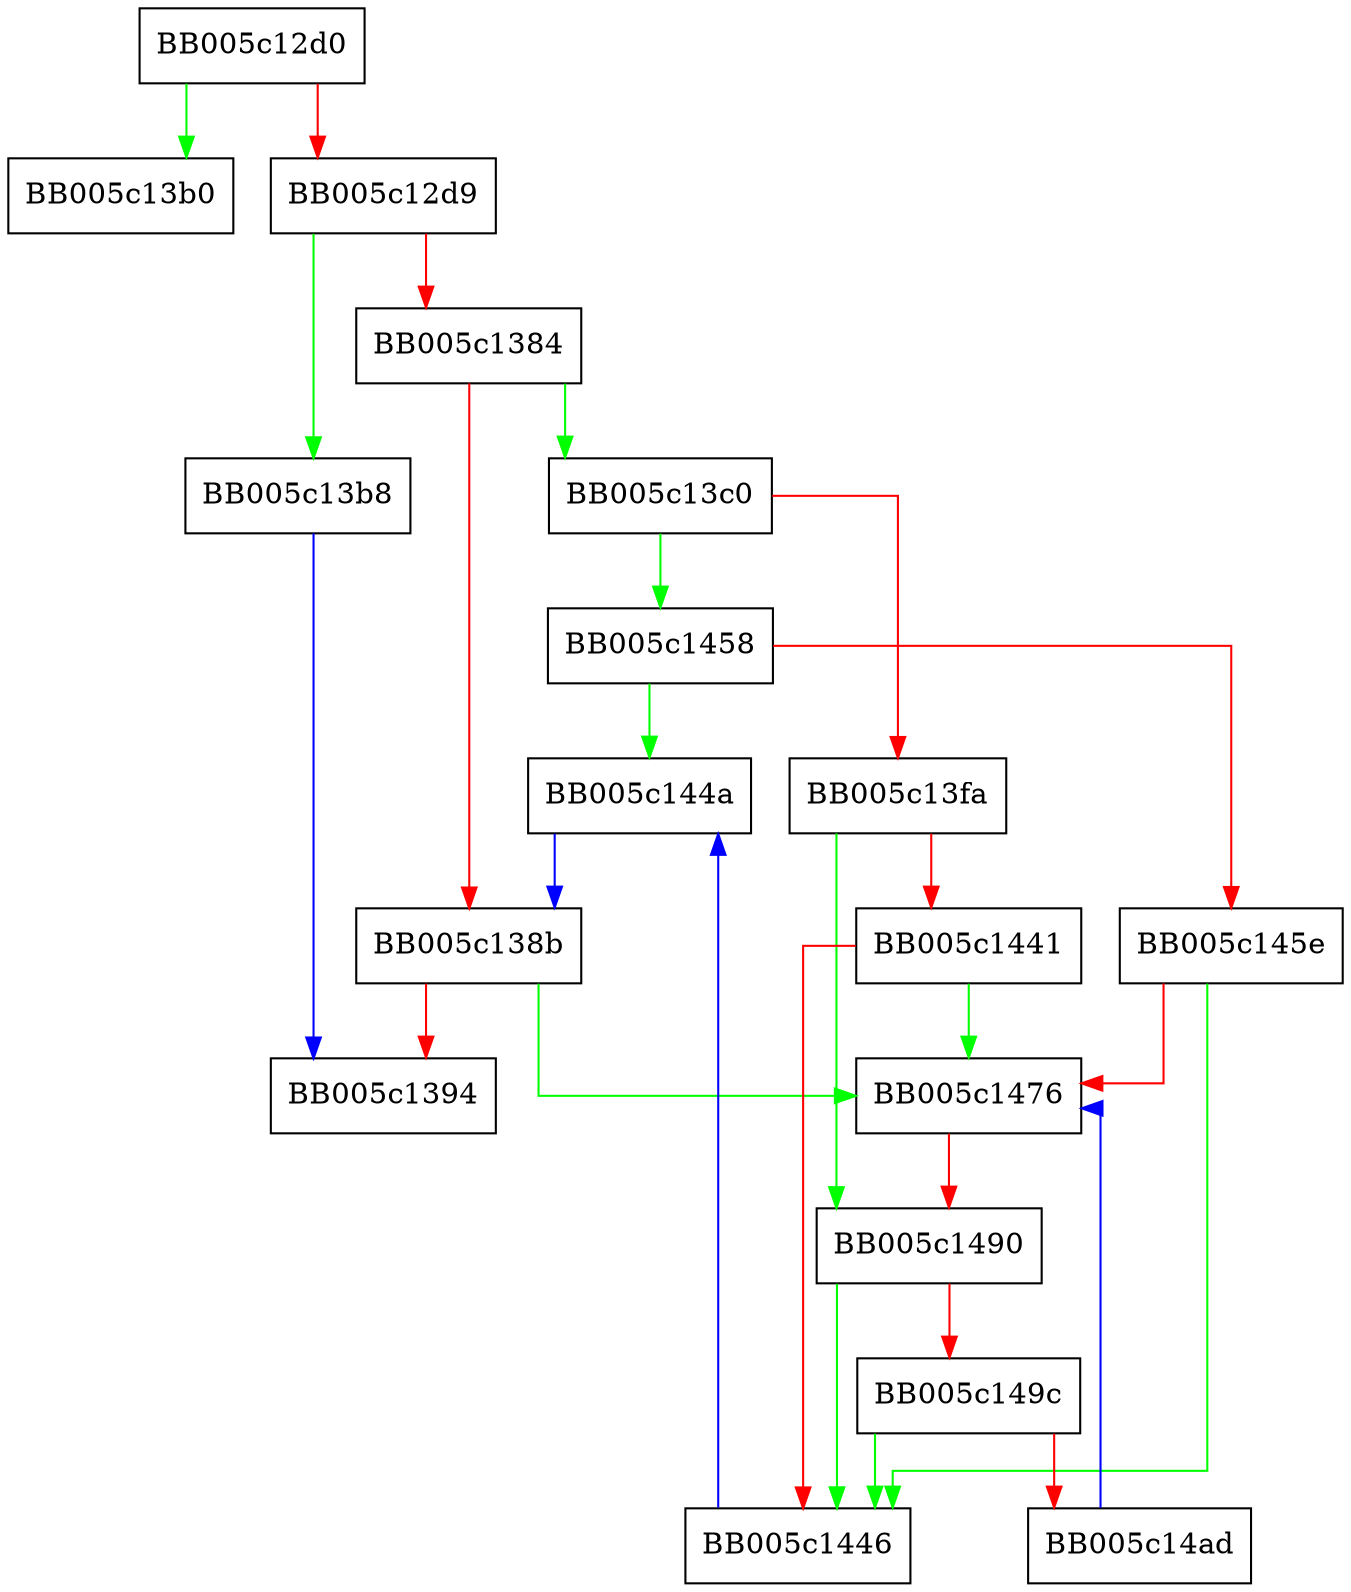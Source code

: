 digraph EVP_CIPHER_set_asn1_iv {
  node [shape="box"];
  graph [splines=ortho];
  BB005c12d0 -> BB005c13b0 [color="green"];
  BB005c12d0 -> BB005c12d9 [color="red"];
  BB005c12d9 -> BB005c13b8 [color="green"];
  BB005c12d9 -> BB005c1384 [color="red"];
  BB005c1384 -> BB005c13c0 [color="green"];
  BB005c1384 -> BB005c138b [color="red"];
  BB005c138b -> BB005c1476 [color="green"];
  BB005c138b -> BB005c1394 [color="red"];
  BB005c13b8 -> BB005c1394 [color="blue"];
  BB005c13c0 -> BB005c1458 [color="green"];
  BB005c13c0 -> BB005c13fa [color="red"];
  BB005c13fa -> BB005c1490 [color="green"];
  BB005c13fa -> BB005c1441 [color="red"];
  BB005c1441 -> BB005c1476 [color="green"];
  BB005c1441 -> BB005c1446 [color="red"];
  BB005c1446 -> BB005c144a [color="blue"];
  BB005c144a -> BB005c138b [color="blue"];
  BB005c1458 -> BB005c144a [color="green"];
  BB005c1458 -> BB005c145e [color="red"];
  BB005c145e -> BB005c1446 [color="green"];
  BB005c145e -> BB005c1476 [color="red"];
  BB005c1476 -> BB005c1490 [color="red"];
  BB005c1490 -> BB005c1446 [color="green"];
  BB005c1490 -> BB005c149c [color="red"];
  BB005c149c -> BB005c1446 [color="green"];
  BB005c149c -> BB005c14ad [color="red"];
  BB005c14ad -> BB005c1476 [color="blue"];
}